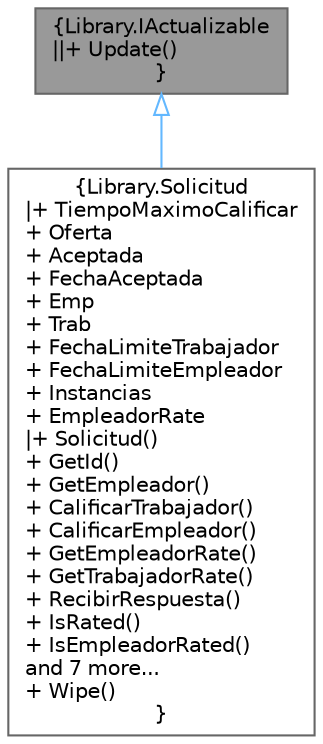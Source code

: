 digraph "Library.IActualizable"
{
 // INTERACTIVE_SVG=YES
 // LATEX_PDF_SIZE
  bgcolor="transparent";
  edge [fontname=Helvetica,fontsize=10,labelfontname=Helvetica,labelfontsize=10];
  node [fontname=Helvetica,fontsize=10,shape=box,height=0.2,width=0.4];
  Node1 [label="{Library.IActualizable\n||+ Update()\l}",height=0.2,width=0.4,color="gray40", fillcolor="grey60", style="filled", fontcolor="black",tooltip="Interfaz para actualizar una fecha ."];
  Node1 -> Node2 [dir="back",color="steelblue1",style="solid",arrowtail="onormal"];
  Node2 [label="{Library.Solicitud\n|+ TiempoMaximoCalificar\l+ Oferta\l+ Aceptada\l+ FechaAceptada\l+ Emp\l+ Trab\l+ FechaLimiteTrabajador\l+ FechaLimiteEmpleador\l+ Instancias\l+ EmpleadorRate\l|+ Solicitud()\l+ GetId()\l+ GetEmpleador()\l+ CalificarTrabajador()\l+ CalificarEmpleador()\l+ GetEmpleadorRate()\l+ GetTrabajadorRate()\l+ RecibirRespuesta()\l+ IsRated()\l+ IsEmpleadorRated()\land 7 more...\l+ Wipe()\l}",height=0.2,width=0.4,color="gray40", fillcolor="white", style="filled",URL="$classLibrary_1_1Solicitud.html",tooltip="Clase Solicitud para iniciar una OfertaDeServicio."];
}
